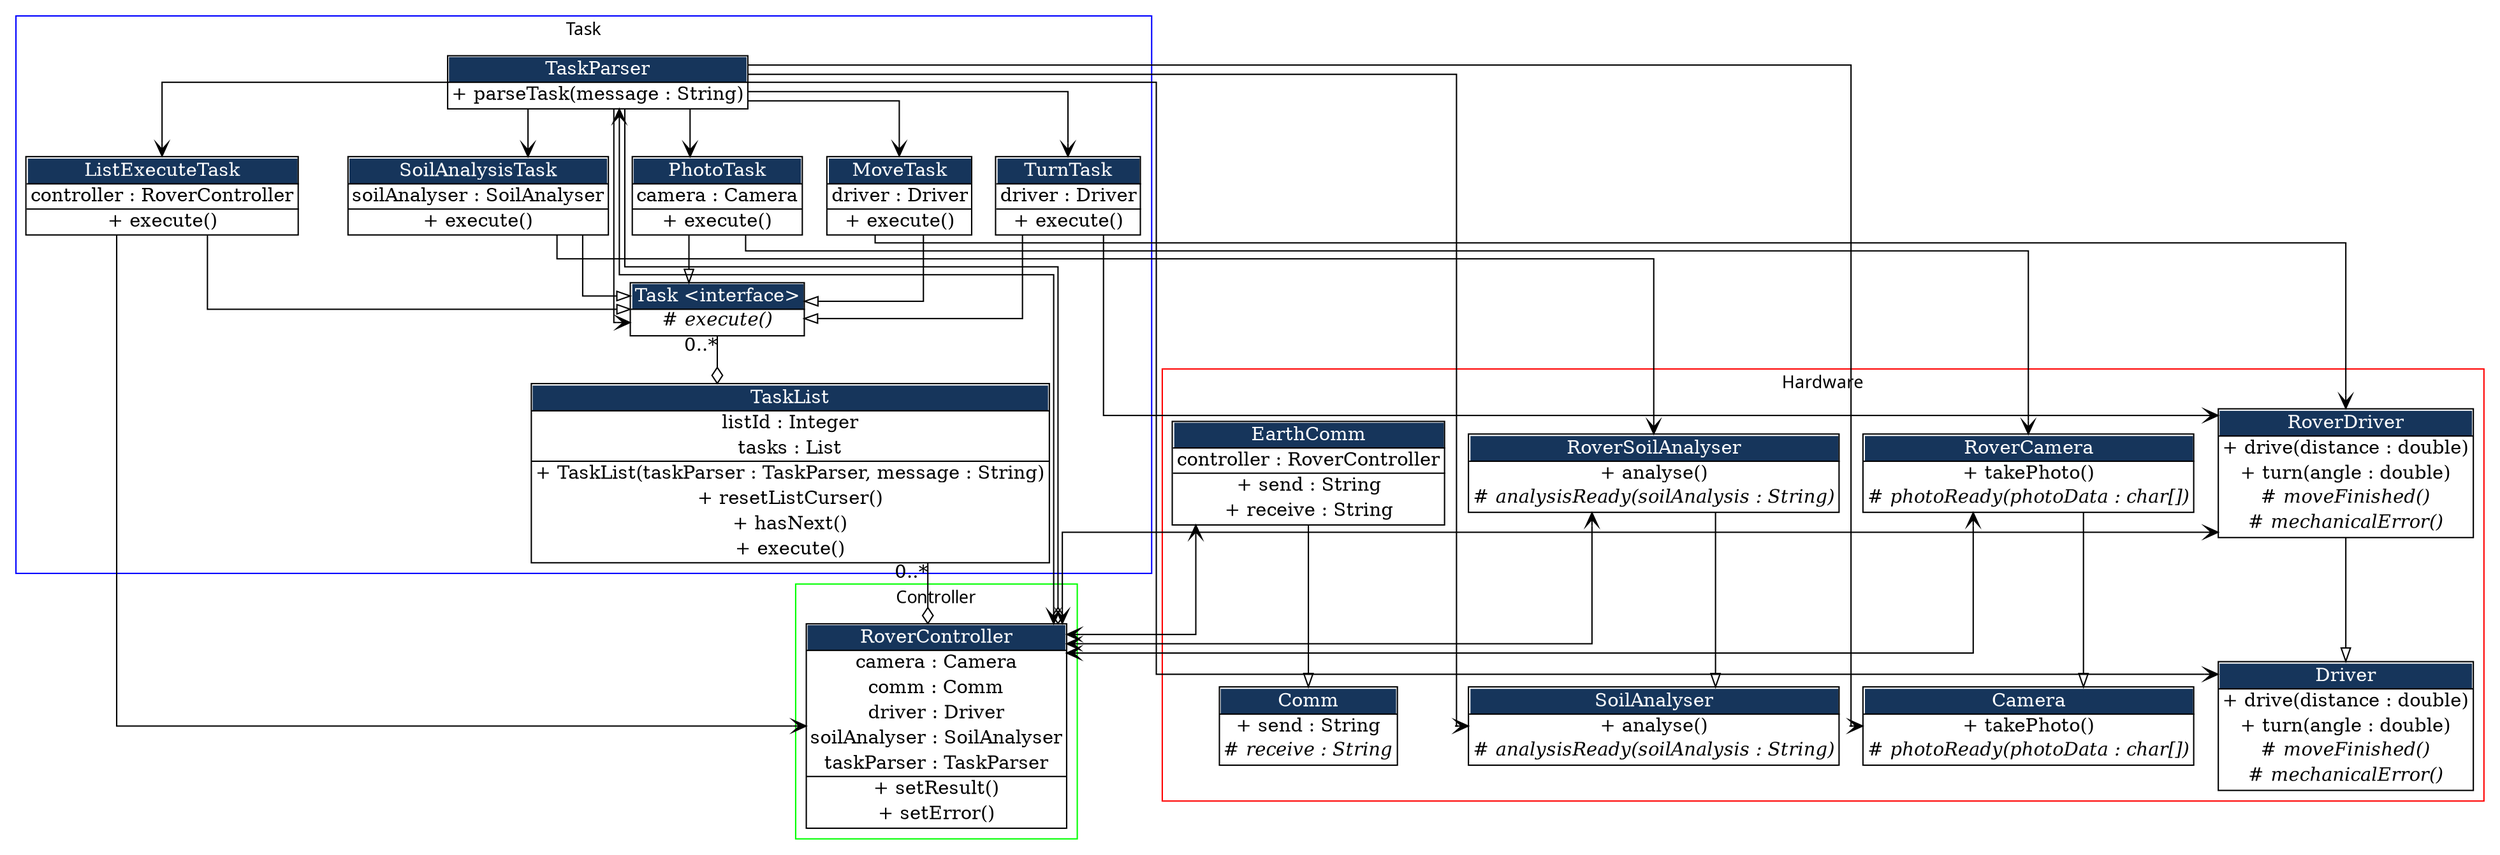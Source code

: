 digraph G {
        fontname = "Concourse T7";
        fontsize = 13;

        splines = ortho;

        node [
             shape = "plaintext";
             margin = 0;
        ]

        subgraph cluster_hardware {
                 color = "red";
                 label = "Hardware";

                 Comm [
                      label = <<table border="1" cellborder="0" cellspacing="0">
                      <tr><td bgcolor="#16355b"><font color="white">Comm</font></td></tr>
                                      <hr/>
                                      <tr><td>+ send : String</td></tr>
                                      <tr><td># <i>receive : String</i></td></tr>
                               </table>>
        ]

                Driver [
                       label = <<table border="1" cellborder="0" cellspacing="0">
                       <tr><td bgcolor="#16355b"><font color="white">Driver</font></td></tr>
                                       <hr/>
                                       <tr><td>+ drive(distance : double)</td></tr>
                                       <tr><td>+ turn(angle : double)</td></tr>
                                       <tr><td># <i>moveFinished()</i></td></tr>
                                       <tr><td># <i>mechanicalError()</i></td></tr>
                                </table>>

        ]

        SoilAnalyser [
               label = <<table border="1" cellborder="0" cellspacing="0">
               <tr><td bgcolor="#16355b"><font color="white">SoilAnalyser</font></td></tr>
                               <hr/>
                               <tr><td>+ analyse()</td></tr>
                               <tr><td># <i>analysisReady(soilAnalysis : String)</i></td></tr>
                        </table>>

        ]

        Camera [
               label = <<table border="1" cellborder="0" cellspacing="0">
               <tr><td bgcolor="#16355b"><font color="white">Camera</font></td></tr>
                               <hr/>
                               <tr><td>+ takePhoto()</td></tr>
                               <tr><td># <i>photoReady(photoData : char[])</i></td></tr>
                        </table>>

        ]

        RoverComm [
                label = <<table border="1" cellborder="0" cellspacing="0">
                <tr><td bgcolor="#16355b"><font color="white">EarthComm</font></td></tr>
                                <hr/>
                                <tr><td>controller : RoverController</td></tr>
                                <hr/>
                                <tr><td>+ send : String</td></tr>
                                <tr><td>+ receive : String</td></tr>
                         </table>>
        ]

        RoverDriver [
               label = <<table border="1" cellborder="0" cellspacing="0">
               <tr><td bgcolor="#16355b"><font color="white">RoverDriver</font></td></tr>
                               <hr/>
                               <tr><td>+ drive(distance : double)</td></tr>
                               <tr><td>+ turn(angle : double)</td></tr>
                               <tr><td># <i>moveFinished()</i></td></tr>
                               <tr><td># <i>mechanicalError()</i></td></tr>
                        </table>>

        ]

        RoverSoilAnalyser [
               label = <<table border="1" cellborder="0" cellspacing="0">
               <tr><td bgcolor="#16355b"><font color="white">RoverSoilAnalyser</font></td></tr>
                               <hr/>
                               <tr><td>+ analyse()</td></tr>
                               <tr><td># <i>analysisReady(soilAnalysis : String)</i></td></tr>
                        </table>>

        ]

        RoverCamera [
               label = <<table border="1" cellborder="0" cellspacing="0">
               <tr><td bgcolor="#16355b"><font color="white">RoverCamera</font></td></tr>
                               <hr/>
                               <tr><td>+ takePhoto()</td></tr>
                               <tr><td># <i>photoReady(photoData : char[])</i></td></tr>
                        </table>>

        ]
        }

subgraph cluster_task {
         label = "Task";
         color = "blue";
        Task [
               label = <<table border="1" cellborder="0" cellspacing="0">
               <tr><td bgcolor="#16355b"><font color="white">Task &lt;interface&gt;</font></td></tr>
                               <hr/>
                               <tr><td># <i>execute()</i></td></tr>
                        </table>>

        ]

        TaskList [
               label = <<table border="1" cellborder="0" cellspacing="0">
               <tr><td bgcolor="#16355b"><font color="white">TaskList</font></td></tr>
                               <hr/>
                               <tr><td>listId : Integer</td></tr>
                               <tr><td>tasks : List</td></tr>
                               <hr/>
                               <tr><td>+ TaskList(taskParser : TaskParser, message : String)</td></tr>
                               <tr><td>+ resetListCurser()</td></tr>
                               <tr><td>+ hasNext()</td></tr>
                               <tr><td>+ execute()</td></tr>
                        </table>>

        ]


        MoveTask [
               label = <<table border="1" cellborder="0" cellspacing="0">
               <tr><td bgcolor="#16355b"><font color="white">MoveTask</font></td></tr>
                               <hr/>
                               <tr><td>driver : Driver</td></tr>
                               <hr/>
                               <tr><td>+ execute()</td></tr>
                        </table>>

        ]

        TurnTask [
               label = <<table border="1" cellborder="0" cellspacing="0">
               <tr><td bgcolor="#16355b"><font color="white">TurnTask</font></td></tr>
                               <hr/>
                               <tr><td>driver : Driver</td></tr>
                               <hr/>
                               <tr><td>+ execute()</td></tr>
                        </table>>

        ]

        SoilAnalysisTask [
               label = <<table border="1" cellborder="0" cellspacing="0">
               <tr><td bgcolor="#16355b"><font color="white">SoilAnalysisTask</font></td></tr>
                               <hr/>
                               <tr><td>soilAnalyser : SoilAnalyser</td></tr>
                               <hr/>
                               <tr><td>+ execute()</td></tr>
                        </table>>

        ]

        PhotoTask [
               label = <<table border="1" cellborder="0" cellspacing="0">
               <tr><td bgcolor="#16355b"><font color="white">PhotoTask</font></td></tr>
                               <hr/>
                               <tr><td>camera : Camera</td></tr>
                               <hr/>
                               <tr><td>+ execute()</td></tr>
                        </table>>

        ]

        ListExecuteTask [
               label = <<table border="1" cellborder="0" cellspacing="0">
               <tr><td bgcolor="#16355b"><font color="white">ListExecuteTask</font></td></tr>
                               <hr/>
                               <tr><td>controller : RoverController</td></tr>
                               <hr/>
                               <tr><td>+ execute()</td></tr>
                        </table>>

        ]

        TaskParser [
               label = <<table border="1" cellborder="0" cellspacing="0">
               <tr><td bgcolor="#16355b"><font color="white">TaskParser</font></td></tr>
                               <hr/>
                               <tr><td>+ parseTask(message : String)</td></tr>
                        </table>>

        ]

 }
    subgraph cluster_controller {
             color = "green";
             label = "Controller"
        RoverController [
               label = <<table border="1" cellborder="0" cellspacing="0">
                               <tr><td bgcolor="#16355b"><font color="white">RoverController</font></td></tr>
                               <hr/>
                               <tr><td>camera : Camera</td></tr>
                               <tr><td>comm : Comm</td></tr>
                               <tr><td>driver : Driver</td></tr>
                               <tr><td>soilAnalyser : SoilAnalyser</td></tr>
                               <tr><td>taskParser : TaskParser</td></tr>
                               <hr/>
                               <tr><td>+ setResult()</td></tr>
                               <tr><td>+ setError()</td></tr>
                        </table>>

        ]
        }

        edge [ arrowhead = "empty" ];
        RoverComm -> Comm;
        RoverDriver -> Driver;
        RoverSoilAnalyser -> SoilAnalyser;
        RoverCamera -> Camera;

        MoveTask -> Task;
        TurnTask -> Task;
        SoilAnalysisTask -> Task;
        PhotoTask -> Task;
        ListExecuteTask -> Task;

        edge [ arrowhead = "odiamond" ];
        Task -> TaskList  [ taillabel = "0..*"];
        TaskList -> RoverController [ taillabel = "0..*"];
        TaskParser -> RoverController;

        edge [ arrowhead = "vee", arrowtail = "vee" ];
        MoveTask -> RoverDriver;
        TurnTask -> RoverDriver;
        SoilAnalysisTask -> RoverSoilAnalyser;
        PhotoTask -> RoverCamera;

        TaskParser -> MoveTask;
        TaskParser -> TurnTask;
        TaskParser -> SoilAnalysisTask;
        TaskParser -> PhotoTask;
        TaskParser -> ListExecuteTask;

        TaskParser -> Driver;
        TaskParser -> SoilAnalyser;
        TaskParser -> Camera;
        TaskParser -> Task;

        TaskParser -> RoverController [dir="both"];

        RoverCamera -> RoverController [dir="both"];
        RoverController -> RoverComm [dir="both"];
        RoverDriver -> RoverController [dir="both"];
        RoverSoilAnalyser -> RoverController [dir="both"];

        ListExecuteTask -> RoverController;
}
